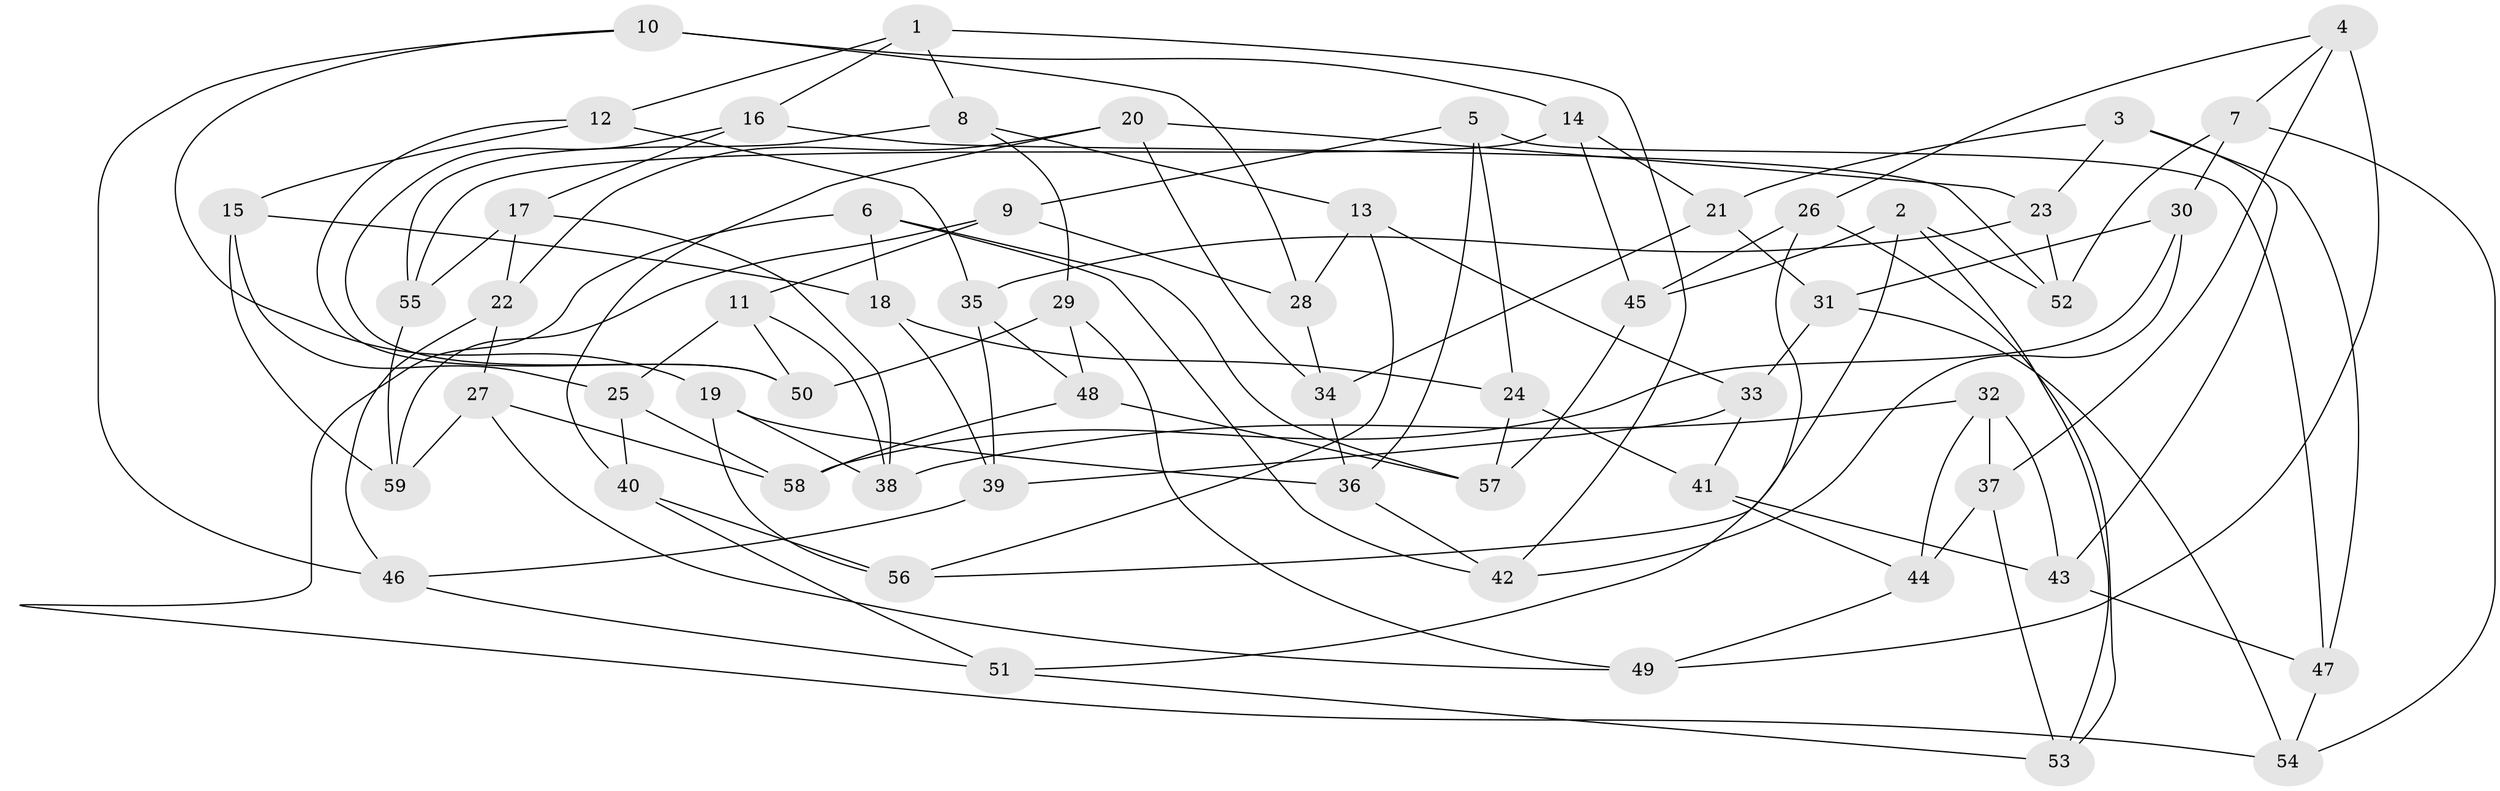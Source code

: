 // coarse degree distribution, {15: 0.058823529411764705, 5: 0.23529411764705882, 9: 0.058823529411764705, 7: 0.11764705882352941, 6: 0.17647058823529413, 3: 0.11764705882352941, 10: 0.058823529411764705, 8: 0.11764705882352941, 4: 0.058823529411764705}
// Generated by graph-tools (version 1.1) at 2025/20/03/04/25 18:20:55]
// undirected, 59 vertices, 118 edges
graph export_dot {
graph [start="1"]
  node [color=gray90,style=filled];
  1;
  2;
  3;
  4;
  5;
  6;
  7;
  8;
  9;
  10;
  11;
  12;
  13;
  14;
  15;
  16;
  17;
  18;
  19;
  20;
  21;
  22;
  23;
  24;
  25;
  26;
  27;
  28;
  29;
  30;
  31;
  32;
  33;
  34;
  35;
  36;
  37;
  38;
  39;
  40;
  41;
  42;
  43;
  44;
  45;
  46;
  47;
  48;
  49;
  50;
  51;
  52;
  53;
  54;
  55;
  56;
  57;
  58;
  59;
  1 -- 8;
  1 -- 16;
  1 -- 12;
  1 -- 42;
  2 -- 45;
  2 -- 53;
  2 -- 52;
  2 -- 56;
  3 -- 43;
  3 -- 23;
  3 -- 21;
  3 -- 47;
  4 -- 49;
  4 -- 7;
  4 -- 37;
  4 -- 26;
  5 -- 36;
  5 -- 47;
  5 -- 9;
  5 -- 24;
  6 -- 54;
  6 -- 18;
  6 -- 42;
  6 -- 57;
  7 -- 54;
  7 -- 52;
  7 -- 30;
  8 -- 55;
  8 -- 29;
  8 -- 13;
  9 -- 11;
  9 -- 59;
  9 -- 28;
  10 -- 28;
  10 -- 46;
  10 -- 19;
  10 -- 14;
  11 -- 38;
  11 -- 50;
  11 -- 25;
  12 -- 35;
  12 -- 15;
  12 -- 50;
  13 -- 28;
  13 -- 33;
  13 -- 56;
  14 -- 55;
  14 -- 21;
  14 -- 45;
  15 -- 18;
  15 -- 59;
  15 -- 25;
  16 -- 52;
  16 -- 50;
  16 -- 17;
  17 -- 38;
  17 -- 22;
  17 -- 55;
  18 -- 39;
  18 -- 24;
  19 -- 36;
  19 -- 56;
  19 -- 38;
  20 -- 40;
  20 -- 22;
  20 -- 34;
  20 -- 23;
  21 -- 31;
  21 -- 34;
  22 -- 46;
  22 -- 27;
  23 -- 35;
  23 -- 52;
  24 -- 41;
  24 -- 57;
  25 -- 58;
  25 -- 40;
  26 -- 53;
  26 -- 45;
  26 -- 51;
  27 -- 49;
  27 -- 58;
  27 -- 59;
  28 -- 34;
  29 -- 49;
  29 -- 50;
  29 -- 48;
  30 -- 31;
  30 -- 42;
  30 -- 58;
  31 -- 33;
  31 -- 54;
  32 -- 37;
  32 -- 38;
  32 -- 44;
  32 -- 43;
  33 -- 39;
  33 -- 41;
  34 -- 36;
  35 -- 48;
  35 -- 39;
  36 -- 42;
  37 -- 44;
  37 -- 53;
  39 -- 46;
  40 -- 56;
  40 -- 51;
  41 -- 43;
  41 -- 44;
  43 -- 47;
  44 -- 49;
  45 -- 57;
  46 -- 51;
  47 -- 54;
  48 -- 57;
  48 -- 58;
  51 -- 53;
  55 -- 59;
}
